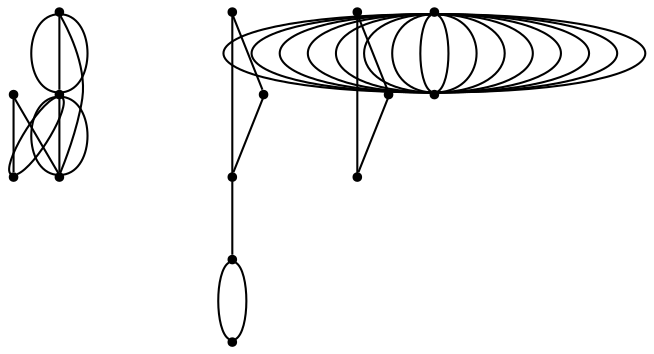 graph {
  node [shape=point,comment="{\"directed\":false,\"doi\":\"10.1007/978-3-662-45803-7_35\",\"figure\":\"1 (3)\"}"]

  v0 [pos="1563.3020450078748,673.1412540349959"]
  v1 [pos="1511.8232302807785,829.6731159100926"]
  v2 [pos="1512.3777784364777,716.2386216097103"]
  v3 [pos="1465.0854332647966,666.124894606781"]
  v4 [pos="1449.5074400759504,753.9167897972218"]
  v5 [pos="1438.662193457759,784.3870004187326"]
  v6 [pos="1425.5777582448372,705.2287259629702"]
  v7 [pos="1427.5541790696004,805.6022322013508"]
  v8 [pos="1413.9234668414385,751.0736057446063"]
  v9 [pos="1374.7494369027647,857.3627362929259"]
  v10 [pos="1365.0508248488245,676.6678811129672"]
  v11 [pos="1359.5426270480566,796.4431796545504"]
  v12 [pos="1333.0693786533207,754.9297409081456"]
  v13 [pos="1314.9605437323266,828.2555950261549"]
  v14 [pos="1306.4626467764076,662.5855452089036"]

  v14 -- v3 [id="-2",pos="1306.4626467764076,662.5855452089036 1307.625950869891,656.7366494668721 1307.625950869891,656.7366494668721 1307.625950869891,656.7366494668721 1309.5816302193493,651.1212082951176 1313.4885352272495,639.898659071147 1322.4366367207692,631.9903377943155 1331.384738214289,624.0820165174838 1345.3782353878153,619.4921215533601 1366.5185069112001,618.0830610121599 1387.654579240198,616.6740004709595 1415.9456970595133,618.4415759871138 1433.7085438126903,626.8834713608073 1451.4713905658675,635.3212319805314 1458.7099109506637,650.4333124577947 1462.3250355728323,657.9872535136419 1465.0854332647966,666.124894606781 1465.0854332647966,666.124894606781 1465.0854332647966,666.124894606781"]
  v14 -- v1 [id="-3",pos="1306.4626467764076,662.5855452089036 1295.9884562440398,669.0513462431819 1295.9884562440398,669.0513462431819 1295.9884562440398,669.0513462431819 1285.0263956729043,675.1128319508443 1263.1063464767055,687.2442000973073 1247.2491704852882,701.5016587348783 1231.391867245556,715.7591173724493 1221.6015091566778,732.1468648666975 1219.683495308387,761.9374491588243 1217.769553406168,791.7322318165201 1223.7279557445363,834.9298512720947 1248.950353205238,863.3363743816367 1274.1727506659395,891.7470958567478 1318.6548168062725,905.3667209858264 1364.308585428863,901.6439793465025 1409.9664259975252,897.9170393416098 1456.7918971023728,876.8518037106844 1481.5889034468507,861.956511564621 1506.385909791329,847.0570210529885 1509.15050667768,838.331672391787 1510.5348410938916,833.9710336323714 1511.8232302807785,829.6731159100926 1511.8232302807785,829.6731159100926 1511.8232302807785,829.6731159100926"]
  v12 -- v9 [id="-4",pos="1333.0693786533207,754.9297409081456 1327.1693832914245,757.4685434570076 1327.1693832914245,757.4685434570076 1327.1693832914245,757.4685434570076 1320.5687587084913,760.0240122449467 1307.3759079313988,765.1308786784548 1297.47713427835,775.0235638026405 1287.578360625301,784.9203836807958 1280.981935236755,799.6030858612284 1280.022864688452,810.8839669219683 1279.067993334536,822.1607132287389 1283.750604069178,830.0357020274165 1290.4970552208197,836.6516264365869 1297.2436336207759,843.2718128229258 1306.0541796860464,848.6329348197573 1313.913926343473,852.2598137785886 1321.7779994436012,855.88669273742 1328.6870739414985,857.7751939042817 1338.6359834305606,858.4464235025276 1348.5889648656948,859.117589489174 1361.5858532380657,858.5756186611741 1368.0821342029005,858.3046332471741 1370.1122617695096,858.2186581946837 1370.873559606988,858.1864175499998 1374.7494369027647,857.3627362929259"]
  v12 -- v9 [id="-5",pos="1333.0693786533207,754.9297409081456 1327.5153714592414,756.9807697118077 1327.5153714592414,756.9807697118077 1327.5153714592414,756.9807697118077 1322.4743022219363,760.3158622635926 1312.392036499012,766.9818490015934 1305.8915563397904,774.1314111192253 1299.386876986182,781.285171602426 1296.4596567535748,788.9267058308267 1294.291472718477,794.6630090416892 1292.123288683379,800.3993758641512 1290.709687154774,804.230511669075 1289.8716297538024,806.9611031905215 1289.0335723528308,809.691694711968 1288.7666053884764,811.3176071959678 1289.68393848954,816.8246542021224 1290.6054707849903,822.3317012082769 1292.7111758975439,831.7157479826168 1299.5119620795854,842.046144523172 1306.3126210133123,852.3766046753267 1317.804289070455,863.6574857360667 1328.9789815755448,869.5105162320676 1340.1536740806348,875.3594755856986 1351.0073190875996,875.7888538825296 1358.783845347177,872.8331409103446 1366.5560451640526,869.8815626921291 1371.2511262335406,863.5448932048977 1374.7494369027647,857.3627362929259"]
  v9 -- v12 [id="-7",pos="1374.7494369027647,857.3627362929259 1367.3526196144144,859.5261031813588 1367.3526196144144,859.5261031813588 1367.3526196144144,859.5261031813588 1359.580292549224,861.0227568951126 1344.0399648615448,864.0242702189596 1330.7971054967538,865.1916066819439 1317.5500469375759,866.3588795333287 1306.5962575068995,865.7001814201903 1293.7453229515518,857.2290883223124 1280.8943883962038,848.7579952244342 1266.1463087161849,832.4786418957862 1260.7507256739746,815.0528167087996 1255.3593418261512,797.6228567678436 1259.3205818644512,779.0506233341183 1262.5229129535571,768.3783780576862 1265.7251167943482,757.7102675352236 1268.1644669881873,754.9463435356231 1274.26055200312,751.2902668526071 1280.3565097697376,747.6299918040223 1290.1135288001503,743.0776276836216 1300.5210412155866,743.5654014288215 1310.928553631023,744.0531751740215 1321.9823602370964,749.5810231732224 1327.511426761484,752.3450107844225 1329.2392202852566,753.2087370342977 1329.8871428566713,753.5326343780009 1333.0693786533207,754.9297409081456"]
  v9 -- v12 [id="-8",pos="1374.7494369027647,857.3627362929259 1368.0821342029005,854.8486786562812 1368.0821342029005,854.8486786562812 1368.0821342029005,854.8486786562812 1361.0395762228259,852.2140134269267 1346.9544602626763,846.9445557450186 1338.22726184357,841.6292977114485 1329.5043898671652,836.3139760662789 1326.1436346261903,830.9528540694474 1322.920434813465,825.7125941117238 1319.6972350007395,820.4723341540001 1316.615917058965,815.3488650930146 1312.959054989557,807.9074529567368 1309.3065193628506,800.4702391860282 1305.0784396085107,790.7150823400274 1308.2474316391508,781.5311576578105 1311.4162964214763,772.342970998425 1321.9864321831685,763.7301512567931 1327.2735996612082,759.4195748262078 1333.0693786533207,754.9297409081456 1333.0693786533207,754.9297409081456 1333.0693786533207,754.9297409081456"]
  v9 -- v12 [id="-9",pos="1374.7494369027647,857.3627362929259 1378.5773207072025,859.0675271603435 1378.5773207072025,859.0675271603435 1378.5773207072025,859.0675271603435 1382.3007336452272,861.2020143825896 1389.7520132122925,865.4750599694519 1388.3343397376152,872.6246856986832 1386.912467068551,879.7700494507459 1376.6216413577442,889.8003264647161 1359.5552246312172,893.3230096235166 1342.4928798507624,896.845692782317 1318.6549440545873,893.869115205486 1300.988042530735,888.6538546063779 1283.3211410068825,883.4427923728388 1271.8294729497397,875.993110728622 1262.2517467948157,866.3130155700673 1252.674020639892,856.628785657543 1245.0101091388722,844.710007476711 1240.223409282761,832.903821827048 1235.4323829839482,821.0935014234155 1233.5185683300442,809.3873768198141 1232.4510822175707,792.787039359935 1231.387795299484,776.1908366540254 1231.1751633655297,754.6962227262691 1237.2419812680687,736.3949747065437 1243.3047272245356,718.0937266868184 1255.6511222118827,702.9857809635246 1270.5493549033117,697.666388175985 1285.451786789128,692.346931776846 1302.9018571846389,696.8159010902622 1313.2260219539114,703.9446622148474 1323.550059474869,711.0733597278331 1326.7399202291288,720.861849051988 1328.974782381158,729.69145712482 1331.2097717815018,738.525263563221 1332.4898898279298,746.3960539963296 1333.127785629793,750.3355839668534 1333.0693786533207,754.9297409081456 1333.0693786533207,754.9297409081456 1333.0693786533207,754.9297409081456"]
  v3 -- v1 [id="-11",pos="1465.0854332647966,666.124894606781 1472.9660486458429,663.519299878412 1472.9660486458429,663.519299878412 1472.9660486458429,663.519299878412 1478.7119462985718,662.1352386958272 1490.2076863017865,659.3713146962266 1505.1059189932157,665.4328004038891 1520.0041516846447,671.4984844771205 1538.309076258675,686.393776623184 1544.1632622272598,708.6304198594636 1550.0174481958443,730.8712614613122 1543.4168236129112,760.449255787808 1536.1825024225018,781.9438061039649 1528.9439820377056,803.4342216661521 1521.0716377971185,816.8412568295998 1517.131266482438,823.5447744113236 1511.8232302807785,829.6731159100926 1511.8232302807785,829.6731159100926 1511.8232302807785,829.6731159100926"]
  v2 -- v8 [id="-12",pos="1512.3777784364777,716.2386216097103 1499.9188959388878,717.6727451211256 1499.9188959388878,717.6727451211256 1499.9188959388878,717.6727451211256 1488.2229943365644,719.6946398122027 1464.8268646892159,723.7300960748186 1448.5860350288146,729.453931412173 1432.3452053684132,735.1735683839585 1423.2552220039424,742.5774496765132 1418.7144931402513,746.2793903227906 1414.1695650821732,749.9813309690679 1418.7144931402513,746.2793903227906 1418.7144931402513,746.2793903227906 1413.9234668414385,751.0736057446063 1413.9234668414385,751.0736057446063 1413.9234668414385,751.0736057446063"]
  v0 -- v10 [id="-13",pos="1563.3020450078748,673.1412540349959 1555.9383122813604,665.1451487508122 1555.9383122813604,665.1451487508122 1555.9383122813604,665.1451487508122 1549.175191600486,658.7000850979807 1535.6486957421077,645.8100214039175 1520.4252163581666,635.4504271391778 1505.2059361686127,625.0950312400071 1488.2979435939546,617.2784378896985 1471.8110156928185,612.4175575115748 1455.3200158456102,607.5566771334511 1439.258351812383,605.655644481482 1415.3411403161158,604.7010252073277 1391.4239288198487,603.7504770755432 1359.6593137526863,603.7546754411123 1337.4057467235164,607.4607508413592 1315.1563788887336,611.1668898532055 1302.4180590919432,618.5791042652987 1295.8800406798691,629.5181365901618 1289.342022267795,640.4530341610554 1289.0083771865095,654.9106148907495 1293.3782115634856,663.1482534183505 1297.7480459404617,671.3858919459516 1306.8296309161587,673.4036518830592 1319.4428656195457,674.5792578539825 1332.0519011285455,675.7590621904748 1348.196912807937,676.0925778068132 1356.265219453246,676.2635021747517 1364.3377252929415,676.4302281771212 1356.265219453246,676.2635021747517 1356.265219453246,676.2635021747517 1365.0508248488245,676.6678811129672 1365.0508248488245,676.6678811129672 1365.0508248488245,676.6678811129672"]
  v4 -- v13 [id="-14",pos="1449.5074400759504,753.9167897972218 1436.8942053725634,766.51080510707 1436.8942053725634,766.51080510707 1436.8942053725634,766.51080510707 1423.1634759690046,779.3842025620563 1395.706216356274,805.1351958375978 1373.2524877279957,817.5833497497227 1350.798886348032,830.0315672734471 1333.3446167581342,829.1810801877242 1324.6174183390278,828.7559002564623 1315.890347168236,828.3306567136008 1324.6174183390278,828.7559002564623 1324.6174183390278,828.7559002564623 1314.9605437323266,828.2555950261549 1314.9605437323266,828.2555950261549 1314.9605437323266,828.2555950261549"]
  v1 -- v7 [id="-17",pos="1511.8232302807785,829.6731159100926 1507.7702442075404,825.4582113252013 1507.7702442075404,825.4582113252013 1507.7702442075404,825.4582113252013 1503.6172409589055,821.310226143016 1495.3154336560226,813.0100574130764 1481.2678559487258,808.9662680309222 1467.220278241429,804.9224786487679 1447.4268028814033,805.1350686143988 1437.5280292283544,805.2434627799988 1427.5541790696004,805.6022322013508 1427.5541790696004,805.6022322013508 1427.5541790696004,805.6022322013508"]
  v2 -- v5 [id="-18",pos="1512.3777784364777,716.2386216097103 1506.9030469424902,723.8134272702034 1506.9030469424902,723.8134272702034 1506.9030469424902,723.8134272702034 1501.6826848296964,730.9671877534042 1491.2501044962535,745.2705103542368 1479.0454641315425,756.4597271000533 1466.8450229612185,767.6488802342703 1452.876593705699,775.7281258790405 1445.8924427020963,779.7635821416562 1438.662193457759,784.3870004187326 1438.662193457759,784.3870004187326 1438.662193457759,784.3870004187326"]
  v0 -- v10 [id="-19",pos="1563.3020450078748,673.1412540349959 1554.583244977542,667.2587713684122 1554.583244977542,667.2587713684122 1554.583244977542,667.2587713684122 1547.498949550228,662.927330333181 1533.3387570843736,654.2644482627185 1511.5355218411191,645.7975535304095 1489.7322865978647,637.330595186501 1460.2903350199117,629.0679573002844 1434.7510892554722,634.1122299198545 1409.2076442966456,639.1607009049936 1387.5670323996471,657.516146007519 1376.7467264511477,666.6959995473659 1365.9264205026484,675.8757894756133 1376.7467264511477,666.6959995473659 1376.7467264511477,666.6959995473659 1365.0508248488245,676.6678811129672 1365.0508248488245,676.6678811129672 1365.0508248488245,676.6678811129672"]
  v9 -- v12 [id="-24",pos="1374.7494369027647,857.3627362929259 1369.445727143807,859.7512246320973 1369.445727143807,859.7512246320973 1369.445727143807,859.7512246320973 1364.3087126771775,861.4771345505591 1354.0429548843774,864.9289543874825 1344.569445099237,867.947197562006 1335.095935314097,870.9695754904989 1326.4188727310038,873.554305614222 1310.4864929855669,872.8372120527146 1294.5625116289036,872.1201821028067 1271.3833403582112,868.0972573252984 1256.9187699234647,848.6370695737268 1242.45827143479,829.1768818221551 1236.7125010303762,794.2794310965202 1238.9432912363332,767.148575003963 1241.1823525827492,740.0135205458366 1251.393902593464,720.6491954747574 1261.2926762465129,710.5397220193718 1271.1915771478766,700.434446929555 1280.7693033028004,699.5840234554316 1290.772293325633,701.3891298153088 1300.7754105967804,703.1983709291555 1311.2036644875218,707.6674038541712 1318.2295529383637,716.7096655042337 1325.2513694431334,725.7560619082656 1328.8705660113742,739.3756870373443 1330.6802915438093,746.1875987846681 1333.0693786533207,754.9297409081456 1333.0693786533207,754.9297409081456 1333.0693786533207,754.9297409081456"]
  v12 -- v9 [id="-25",pos="1333.0693786533207,754.9297409081456 1327.511426761484,752.3450107844225 1327.511426761484,752.3450107844225 1327.511426761484,752.3450107844225 1321.6613127389714,747.4674005556224 1309.7901902072315,739.8259299388212 1298.3277892624822,738.6085947586058 1286.861189123346,737.3871248244211 1275.8073825172728,742.5898539384217 1269.719695891114,746.133401701868 1263.6278100705683,749.681084219284 1262.5103153703965,751.5695853861456 1261.3261425532933,753.7748723186693 1260.14196973619,755.9843576167618 1258.8993899426148,758.5106922921159 1257.1272026630322,767.0526487118709 1255.3551426317642,775.5946687432255 1253.0534751144892,790.1522469073814 1254.0334143864118,804.134585376983 1255.0132264100196,818.1127254810156 1259.270446028438,831.5197606444632 1267.3596213973667,843.0090969168648 1275.4487967662951,854.5026315548353 1287.3657286913467,864.0784673017596 1298.96581231266,871.0988342607449 1310.5657686856587,878.1233359736997 1321.8488767549193,882.5923688987154 1333.2321292478914,884.7184593898235 1344.6194536869357,886.8487482465007 1356.1153209384652,886.6361582808697 1364.6589000393813,884.384943773485 1373.202606388612,882.1337928777 1378.7983510299307,877.8482158057302 1380.0951386055915,873.116530586253 1381.3959981273242,868.3849089783754 1378.393828637327,863.2030444690207 1374.7494369027647,857.3627362929259"]
  v10 -- v13 [id="-26",pos="1365.0508248488245,676.6678811129672 1353.3965334454258,677.188987336321 1353.3965334454258,677.188987336321 1353.3965334454258,677.188987336321 1342.522019714841,678.7648374914903 1320.7813906424458,681.9122758246602 1305.6912674923672,687.9988245025377 1290.6053435366755,694.0853095688157 1282.1784511403891,703.1150397337706 1278.7092803352436,715.7175153863564 1275.2401095300982,728.3157926733732 1276.7287875644083,744.4867518364214 1283.7504768208632,763.74681749587 1290.7763652717051,783.0068831553186 1303.3353921930068,805.3519205571984 1309.610770083428,816.5202726983689 1314.9605437323266,828.2555950261549 1314.9605437323266,828.2555950261549 1314.9605437323266,828.2555950261549"]
  v9 -- v12 [id="-27",pos="1374.7494369027647,857.3627362929259 1377.3972198361716,851.8971640496652 1377.3972198361716,851.8971640496652 1377.3972198361716,851.8971640496652 1378.5813926532746,847.1280115980645 1380.941467147022,837.5896430832637 1382.701056843444,827.8637475730469 1384.460646539866,818.1419868167995 1385.6114802985035,808.2367702075063 1386.4037283061637,799.5572218979668 1387.1917771194367,790.8818719539963 1387.6170409873455,783.4321266981801 1385.2779624655325,777.2622468249177 1382.938756695405,771.0923669516553 1377.8266828984672,766.1980904837781 1368.8910517397933,762.5795446444853 1359.9471494406605,758.9609988051924 1347.1795625314767,756.6222547368537 1340.7916971308127,755.4508471314995 1333.0693786533207,754.9297409081456 1333.0693786533207,754.9297409081456 1333.0693786533207,754.9297409081456"]
  v12 -- v9 [id="-28",pos="1333.0693786533207,754.9297409081456 1339.0653192445416,751.9448302117761 1339.0653192445416,751.9448302117761 1339.0653192445416,751.9448302117761 1344.594385768929,750.2355865323914 1355.6481923750023,746.8212975391909 1365.242588059159,747.5549937281759 1374.8369837433158,748.2845551631913 1382.9678965594837,753.1621017803918 1389.0973206328817,758.181438652946 1395.22674470628,763.2049102794697 1399.3546800369081,768.3659101841782 1401.918988075836,773.2226558083324 1404.4834233630788,778.0751394553181 1405.4799049159194,782.6150357022108 1406.480585663147,789.0225685113192 1407.4813936586893,795.4301013204275 1408.4820744059168,803.6969375722131 1408.1192894605524,812.0554381389221 1407.7524325691159,820.4140023172307 1406.0261819311595,828.8642308104627 1400.3928990369882,836.5891598458479 1394.7597433911317,844.3098269040645 1385.2153562946735,851.3051945044343 1380.4451987194805,854.8028783046193 1374.7494369027647,857.3627362929259 1374.7494369027647,857.3627362929259 1374.7494369027647,857.3627362929259"]
  v9 -- v12 [id="-30",pos="1374.7494369027647,857.3627362929259 1368.0821342029005,858.3046332471741 1368.0821342029005,858.3046332471741 1368.0821342029005,858.3046332471741 1359.4008724254204,854.4860289273578 1344.2275288774924,851.4885867458808 1333.2320019995766,848.4411458471728 1322.2325304239034,845.4021016796029 1315.4192739070158,842.3087968176334 1310.4198148686355,837.9481580582177 1305.4203558302554,833.5875829104015 1302.2430926591562,827.95547549957 1300.9505042778824,821.5770768030465 1299.6579158966085,815.1987417181226 1300.2540742512322,808.0783773246753 1301.3632978109451,799.4780254565513 1302.4765933167303,790.8776735884273 1304.1026995309749,780.7973978572261 1309.4649435147196,773.155927240425 1314.8312594445363,765.5143930120242 1323.93791233824,760.3158622635926 1328.491111536777,757.7145295123921 1333.0693786533207,754.9297409081456 1333.0693786533207,754.9297409081456 1333.0693786533207,754.9297409081456"]
  v12 -- v9 [id="-31",pos="1333.0693786533207,754.9297409081456 1329.681510574156,755.5495261161682 1329.0907453609975,755.9398652786153 1327.5153714592414,756.9807697118077 1322.9621722607044,764.3804526387934 1313.3677765765476,774.1314111192253 1311.3913557517844,783.5947179465801 1309.4190068730934,793.0621595279044 1315.0605609077236,802.2336163366133 1319.1886234866665,808.3201650144908 1323.312359622908,814.4025153267993 1325.926803497849,817.3998938966768 1331.5641583380925,822.4233655232003 1337.2057123727227,827.4509719036935 1345.874503815357,834.5130044603712 1353.4924786747504,840.4869606070797 1361.110453534144,846.4651151193572 1367.6819382529984,851.3551932216653 1370.9676169882682,853.8022678440044 1374.7494369027647,857.3627362929259 1374.7494369027647,857.3627362929259 1374.7494369027647,857.3627362929259"]
  v12 -- v9 [id="-32",pos="1333.0693786533207,754.9297409081456 1329.821863477075,757.4070852095144 1329.2599379015026,757.9786727037176 1327.761469699976,759.5029060215927 1329.6170046257228,768.5159699474707 1326.7441194235157,782.1105957179338 1327.6239142717268,796.3013893991969 1328.5037091199376,810.4879847148909 1333.1403832129536,825.2624148218464 1341.5422076912332,835.3342938219096 1349.9524305582868,845.4021016796029 1362.1279310589189,850.7632236764344 1368.2156176850776,853.44381648065 1374.7494369027647,857.3627362929259 1374.7494369027647,857.3627362929259 1374.7494369027647,857.3627362929259"]
  v12 -- v9 [id="-34",pos="1333.0693786533207,754.9297409081456 1331.4267301581579,763.2173781529776 1329.7213482438212,772.1553803914096 1330.0423957419462,782.1564596811953 1330.3634432400713,792.1575389709811 1332.702649010199,803.2258300660902 1336.9807373522372,812.4306829645526 1341.2628976403478,821.6354722514155 1347.4840677486836,828.9851564611702 1354.1555696429348,836.009658174125 1360.831270731573,843.0424930066183 1367.9613755521987,849.7502089539112 1371.5263643383541,853.1061024987425 1374.7494369027647,857.3627362929259 1374.7494369027647,857.3627362929259 1374.7494369027647,857.3627362929259"]
  v12 -- v9 [id="-42",pos="1333.0693786533207,754.9297409081456 1340.366306014589,752.5951315937765 1340.366306014589,752.5951315937765 1340.366306014589,752.5951315937765 1347.1920328663225,752.0240266531915 1360.8518849585632,750.8858879143918 1370.1920385098408,752.5993299593455 1379.5320648128038,754.3168431466692 1384.5564645208758,758.8817387521774 1388.2007290071233,762.9797252171317 1391.8491926877575,767.081910047655 1394.121720340954,770.7171221260248 1395.6644789090346,773.7145006959023 1397.211436671502,776.7119428773793 1398.0287525971687,779.0756863043334 1398.5540336404745,784.8787180831033 1399.0794419320948,790.6859482274424 1399.308743395282,799.9324031119977 1395.4935844223196,812.559878123199 1391.6782982010425,825.1914878883699 1383.810153154842,841.204054168587 1379.8781802289354,849.2082381259112 1374.7494369027647,857.3627362929259 1374.7494369027647,857.3627362929259 1374.7494369027647,857.3627362929259"]
  v4 -- v6 [id="-43",pos="1449.5074400759504,753.9167897972218 1447.6395620636724,748.8515253498066 1447.6395620636724,748.8515253498066 1447.6395620636724,748.8515253498066 1445.9383793437225,744.6993418020523 1442.5316874611215,736.3991730721128 1438.595515340828,728.3157290617737 1434.6593432205343,720.2282139090646 1430.1894916681613,712.3532251103869 1425.5777582448372,705.2287259629702"]
  v6 -- v10 [id="-44",pos="1425.5777582448372,705.2287259629702 1423.3762351512737,698.2041606384159 1423.3762351512737,698.2041606384159 1423.3762351512737,698.2041606384159 1421.675052431324,691.9258865995535 1418.268360548723,679.3734732757982 1408.461332930612,674.5625916149055 1398.6501061181139,669.7517735656123 1382.4342171274043,672.6824871791819 1374.3241730348561,674.1498795571516 1365.0508248488245,676.6678811129672 1365.0508248488245,676.6678811129672 1365.0508248488245,676.6678811129672"]
  v10 -- v0 [id="-48",pos="1365.0508248488245,676.6678811129672 1366.5685154988985,669.9268326875203 1366.5685154988985,669.9268326875203 1366.5685154988985,669.9268326875203 1368.7993057048554,664.4281188009043 1373.2650853111563,653.4306910276722 1381.2916545092257,644.6552800376402 1389.314151761223,635.8798690476083 1400.9016377993757,629.3264112291769 1413.1229476933195,625.5536072610225 1425.3484567816502,621.7766049272991 1438.207662477457,620.7885895633914 1450.4915785422597,620.8636512508373 1462.7753673587476,620.9345145727143 1474.4838665442317,622.0725896999146 1487.1679785589367,625.812061189915 1499.8520905736416,629.5515326799153 1513.5078707198102,635.8923369211162 1526.0877663647314,643.9549163268093 1538.6676620096525,652.0174321209029 1550.1634020128674,661.8059214450577 1555.9133716116685,666.7001343013353 1561.6633412104693,671.5944107692126 1555.9133716116685,666.7001343013353 1555.9133716116685,666.7001343013353 1563.3020450078748,673.1412540349959 1563.3020450078748,673.1412540349959 1563.3020450078748,673.1412540349959"]
  v7 -- v11 [id="-52",pos="1427.5541790696004,805.6022322013508 1421.3412801017237,809.9125541855379 1421.3412801017237,809.9125541855379 1421.3412801017237,809.9125541855379 1413.7733138300284,813.8396162825538 1398.6415804810254,821.6937404765854 1386.5662244041048,823.6989689285856 1374.4908683271842,825.7083321345552 1365.4759614684183,821.8646648445239 1361.535590153738,816.2909528820613 1357.595346087372,810.7129789424304 1358.733582262849,803.3966908224292 1359.5426270480566,796.4431796545504"]
  v13 -- v10 [id="-55",pos="1314.9605437323266,828.2555950261549 1304.6114382933624,819.3967892291383 1304.6114382933624,819.3967892291383 1304.6114382933624,819.3967892291383 1294.608321022215,810.4587869907065 1274.5980145338483,792.582718902243 1263.531737592929,768.2199851748552 1252.4654606520096,743.8530530818985 1250.3348148697644,712.9951933728488 1255.0172983560917,690.4375660053382 1259.699781842419,667.8799386378276 1271.1956490939488,653.6224800002567 1286.3898613654962,644.1633715384708 1301.5884000797455,634.7041994650854 1320.4894830083995,630.0434411790848 1334.2452803299648,636.3301119490851 1348.0051495976022,642.616719107486 1356.6239324525382,659.8507553218881 1360.9311606586552,668.46357506352 1365.0508248488245,676.6678811129672 1365.0508248488245,676.6678811129672 1365.0508248488245,676.6678811129672"]
  v12 -- v9 [id="-57",pos="1333.0693786533207,754.9297409081456 1340.1538013289496,753.8541323716843 1340.1538013289496,753.8541323716843 1340.1538013289496,753.8541323716843 1345.2616759315003,754.0667859489147 1355.4772978882875,754.4919658801766 1363.5664732572159,756.0886806399919 1371.6556486261445,757.6853317882076 1377.6141782128275,760.4534541533772 1383.0429730651888,767.1569717351009 1388.4678232197925,773.8562909512558 1393.3629386400742,784.495203749534 1396.31929873676,795.7552838172275 1399.2713323907442,807.0153002733215 1400.2846107211324,818.8965476104305 1396.4735236942422,829.2853395993546 1392.6666358617388,839.6782663422483 1384.0311834775703,848.5829361025263 1379.7156841309943,853.0352391768655 1374.7494369027647,857.3627362929259 1374.7494369027647,857.3627362929259 1374.7494369027647,857.3627362929259"]
  v9 -- v12 [id="-64",pos="1374.7494369027647,857.3627362929259 1376.0296821975076,861.5730608426511 1376.6675779993707,864.8414248265285 1374.307630753938,869.1061372938523 1371.9433570658039,873.3667150072065 1366.5811130820591,878.6194428384381 1358.475268183898,880.7122644629917 1350.3694232857365,882.8091572299154 1339.5117063326995,881.741945424592 1326.7441194235157,875.7846555169606 1313.9724605682597,869.8273656093291 1299.286859810785,858.97586284542 1289.9217655898155,848.4411458471728 1280.556671368846,837.9064924605252 1276.5120836843819,827.6928232051084 1275.1277492681702,817.3707597840918 1273.7434148519585,807.0528311170445 1275.0235328983865,796.6223735304278 1280.4482558046755,787.0465377835035 1285.8771779053513,777.4706384249796 1295.454904060275,768.7452897637781 1305.032630215199,763.3215739530086 1314.6103563701229,757.8937869998691 1324.1880825250469,755.7676328971614 1333.0693786533207,754.9297409081456"]
  v10 -- v6 [id="-69",pos="1365.0508248488245,676.6678811129672 1371.0093544355075,679.0441560250288 1371.0093544355075,679.0441560250288 1371.0093544355075,679.0441560250288 1375.3081842528509,682.4709128917372 1383.9144967729405,689.3286886023225 1393.6422486909598,694.1395066516156 1403.3701278572937,698.9503883125083 1414.2279720586455,701.7143123121087 1419.6526949649344,703.0983734946935 1425.5777582448372,705.2287259629702 1425.5777582448372,705.2287259629702 1425.5777582448372,705.2287259629702"]
  v10 -- v13 [id="-76",pos="1365.0508248488245,676.6678811129672 1362.3154950748667,672.9325443769362 1362.3154950748667,672.9325443769362 1362.3154950748667,672.9325443769362 1359.3884020905743,669.2764676939204 1353.538288068062,661.9601795739192 1346.4832597531413,656.928374827857 1339.428104189906,651.892371716226 1331.1722335286493,649.1409155901334 1323.1079988294127,647.9778411043176 1315.0396921841038,646.8147030069023 1307.1673479435167,647.2399465497638 1299.5035636908117,649.5786906181023 1291.8438513841788,651.9215694404104 1284.3925718171133,656.1779487881956 1278.008905610836,665.8580439467505 1271.6209129618574,675.5422738592748 1266.300406425352,690.6501559709692 1264.5992237054024,706.1833452371245 1262.8938417910658,721.7206056456498 1264.8118556393567,737.6789748430671 1269.2817071917298,751.7238435150072 1273.7516859924176,765.7687121869471 1280.7733752488725,777.9000167218105 1288.8625506178012,790.4524300455658 1296.9517259867296,803.0090417348902 1306.10406102543,815.9908333554764 1310.6782561959014,822.4816973599699 1314.9605437323266,828.2555950261549 1314.9605437323266,828.2555950261549 1314.9605437323266,828.2555950261549"]
  v8 -- v5 [id="-81",pos="1413.9234668414385,751.0736057446063 1416.187723354176,755.8676939432229 1418.2099535722507,760.7494389259925 1422.333816956807,766.3856810907936 1426.4534811469762,772.0219868671941 1432.6829223957711,778.416988191195 1438.662193457759,784.3870004187326"]
  v0 -- v13 [id="-84",pos="1563.3020450078748,673.1412540349959 1563.0226077086743,695.7945532482004 1563.0226077086743,695.7945532482004 1563.0226077086743,695.7945532482004 1562.0719355491453,718.0895283212494 1560.1663920357003,762.6795420789472 1550.5511276279237,795.4383708283665 1540.9316640257605,828.1971995777858 1523.598280334879,849.1165101993882 1501.0862719784434,863.8075454993592 1478.5742636220075,878.4943824337611 1450.8833761033882,886.9488092925621 1423.0883994632995,888.8497783329318 1395.2932955748963,890.750810984901 1367.3899033706373,886.1025205724083 1349.4186238778927,875.3260794959451 1331.455615525607,864.5453764423135 1323.420647938764,847.6407210902804 1319.4053273666932,839.1862942314795 1315.3898795463076,830.7318673726784 1319.4053273666932,839.1862942314795 1319.4053273666932,839.1862942314795 1314.9605437323266,828.2555950261549 1314.9605437323266,828.2555950261549 1314.9605437323266,828.2555950261549"]
  v11 -- v7 [id="-88",pos="1359.5426270480566,796.4431796545504 1365.8888822497959,795.9970078954434 1365.8888822497959,795.9970078954434 1365.8888822497959,795.9970078954434 1371.4178215258687,794.4544902184282 1382.475827326329,791.3653837220277 1391.1946273566616,790.3690352385814 1399.9174993330662,789.3726867551351 1406.3054919820452,790.4648979190739 1411.9887834639146,793.3122167256589 1417.6719476974697,796.1554007782744 1422.65053801223,800.7536288619366 1427.5541790696004,805.6022322013508"]
}